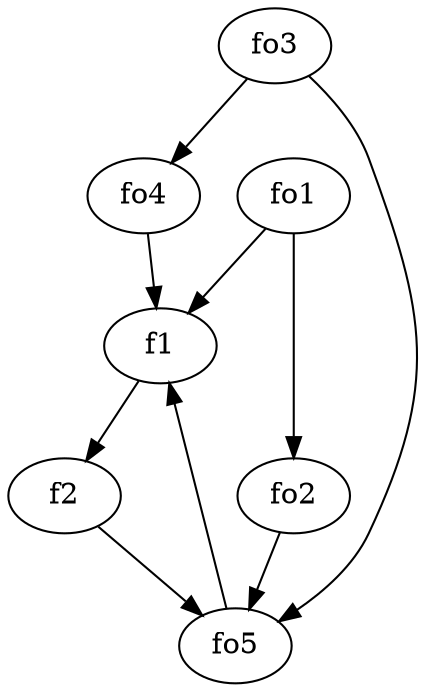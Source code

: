 strict digraph  {
f1;
f2;
fo1;
fo2;
fo3;
fo4;
fo5;
f1 -> f2  [weight=2];
f2 -> fo5  [weight=2];
fo1 -> fo2  [weight=2];
fo1 -> f1  [weight=2];
fo2 -> fo5  [weight=2];
fo3 -> fo4  [weight=2];
fo3 -> fo5  [weight=2];
fo4 -> f1  [weight=2];
fo5 -> f1  [weight=2];
}
